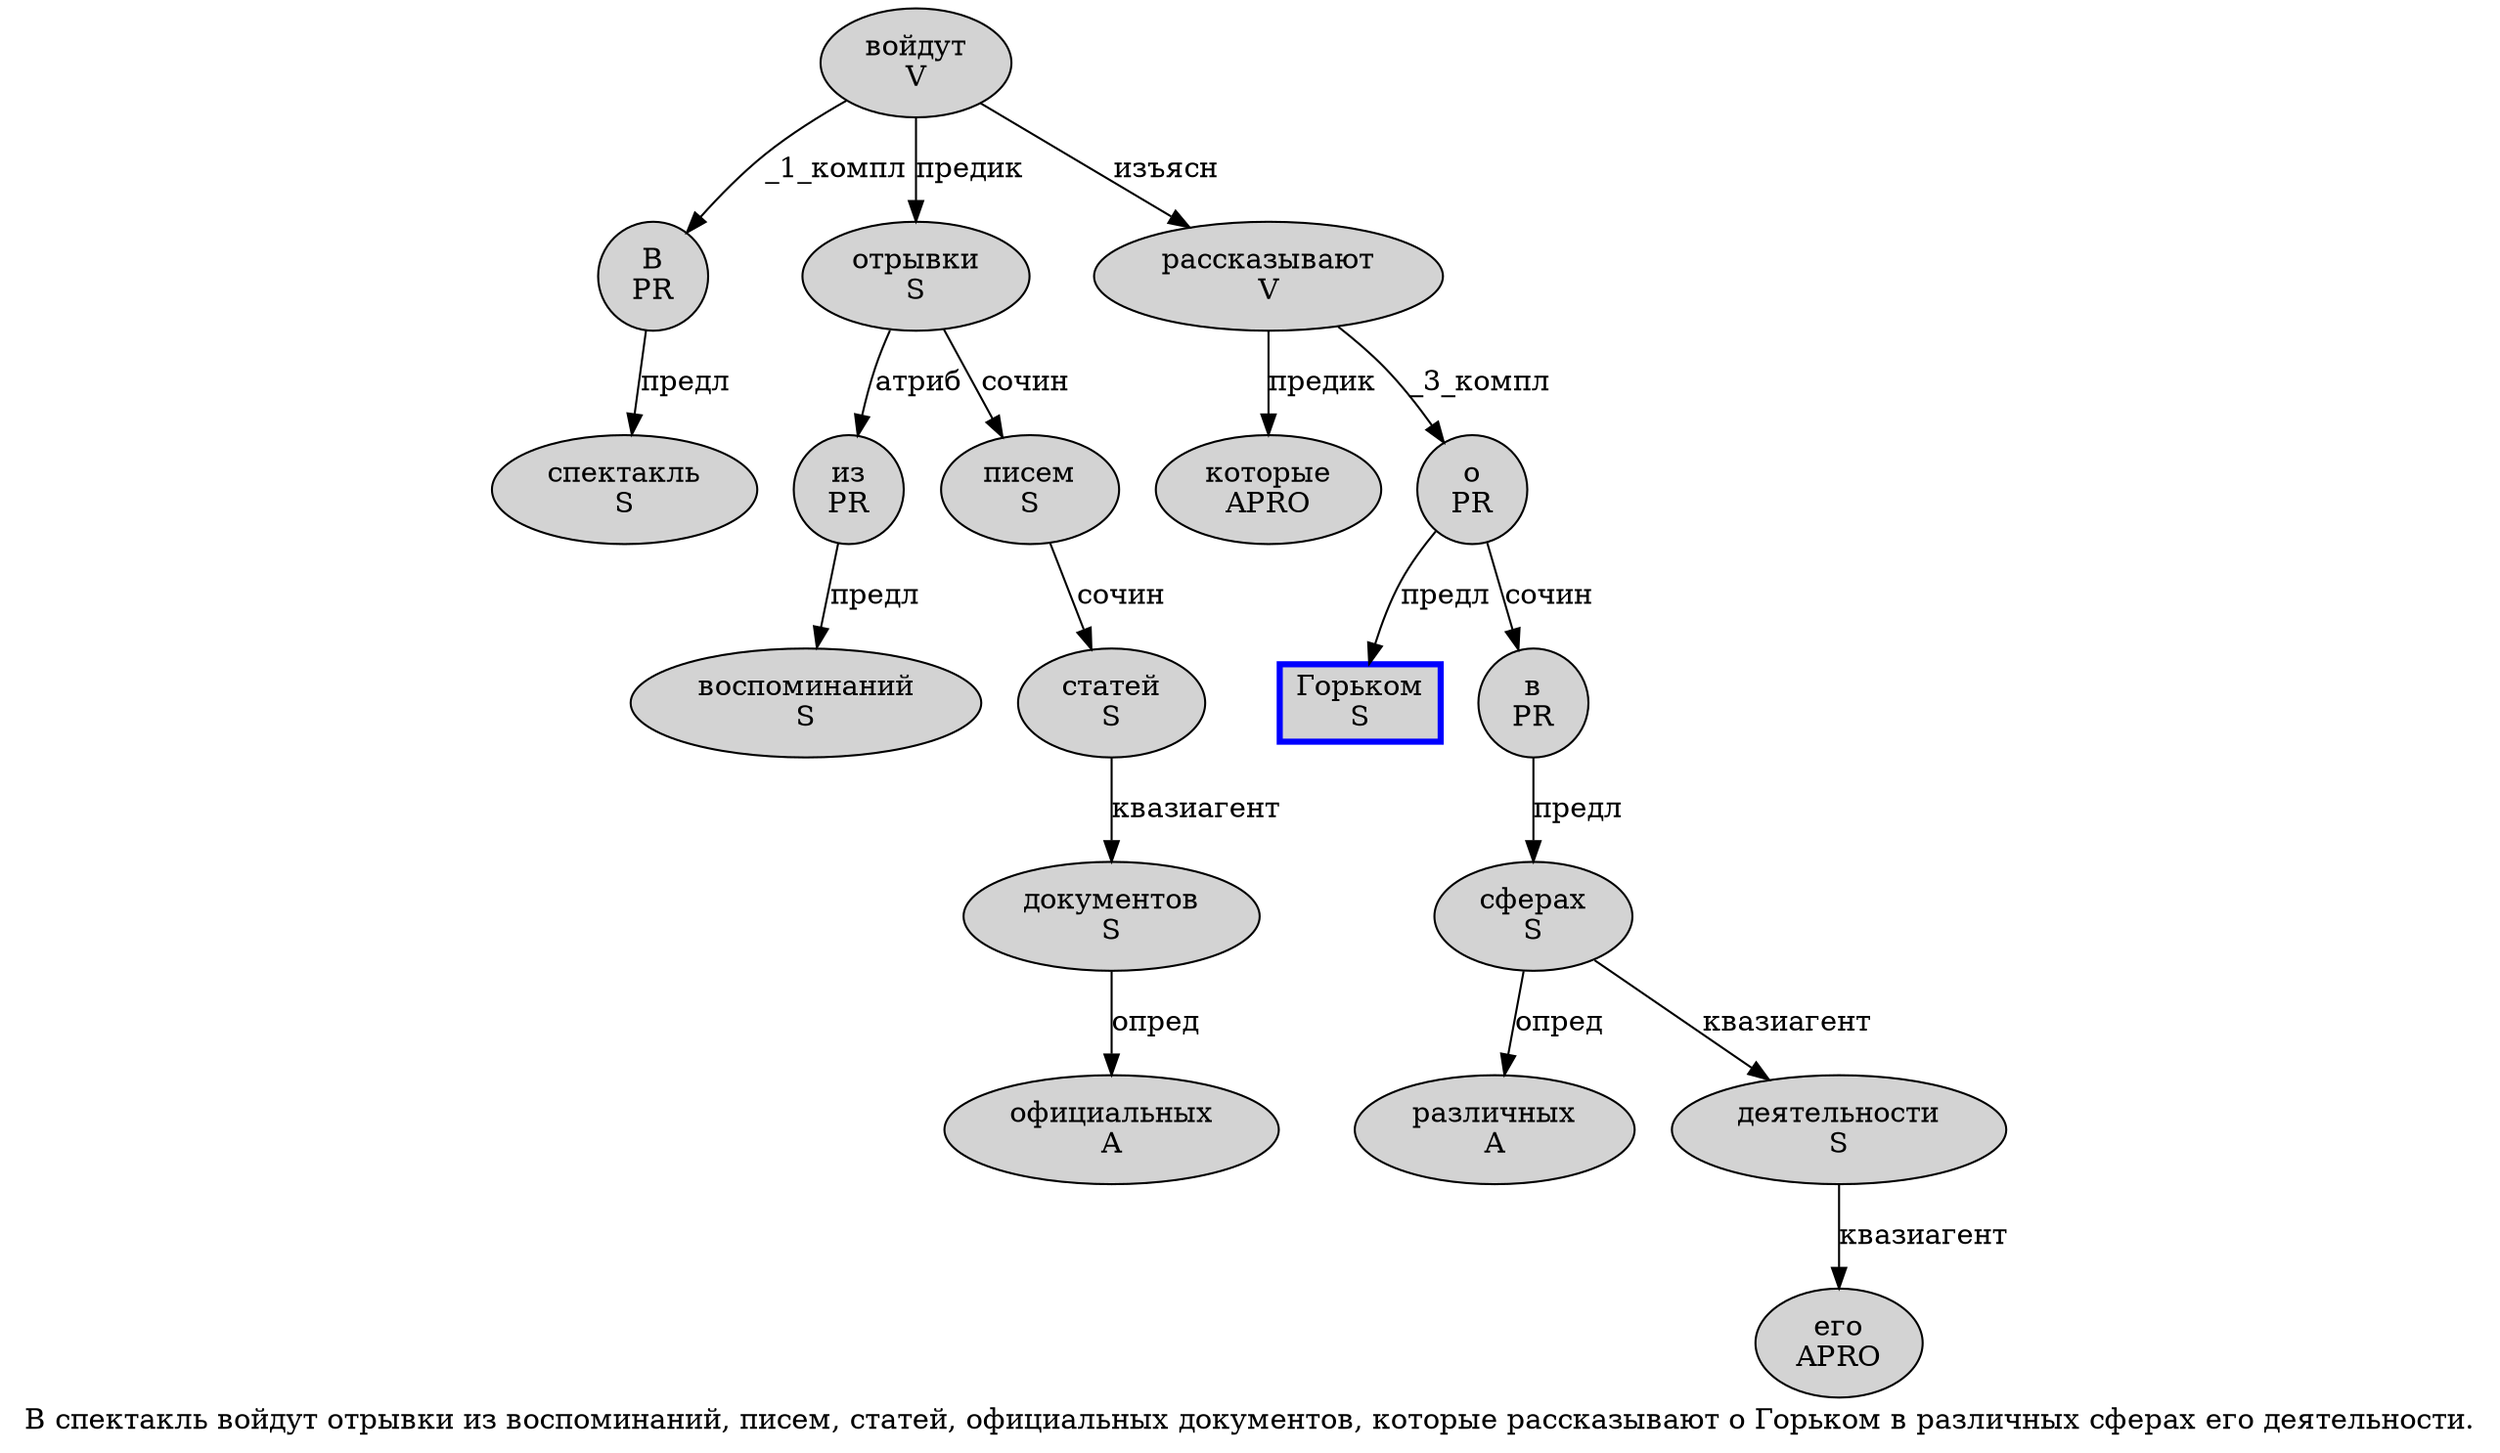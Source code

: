 digraph SENTENCE_149 {
	graph [label="В спектакль войдут отрывки из воспоминаний, писем, статей, официальных документов, которые рассказывают о Горьком в различных сферах его деятельности."]
	node [style=filled]
		0 [label="В
PR" color="" fillcolor=lightgray penwidth=1 shape=ellipse]
		1 [label="спектакль
S" color="" fillcolor=lightgray penwidth=1 shape=ellipse]
		2 [label="войдут
V" color="" fillcolor=lightgray penwidth=1 shape=ellipse]
		3 [label="отрывки
S" color="" fillcolor=lightgray penwidth=1 shape=ellipse]
		4 [label="из
PR" color="" fillcolor=lightgray penwidth=1 shape=ellipse]
		5 [label="воспоминаний
S" color="" fillcolor=lightgray penwidth=1 shape=ellipse]
		7 [label="писем
S" color="" fillcolor=lightgray penwidth=1 shape=ellipse]
		9 [label="статей
S" color="" fillcolor=lightgray penwidth=1 shape=ellipse]
		11 [label="официальных
A" color="" fillcolor=lightgray penwidth=1 shape=ellipse]
		12 [label="документов
S" color="" fillcolor=lightgray penwidth=1 shape=ellipse]
		14 [label="которые
APRO" color="" fillcolor=lightgray penwidth=1 shape=ellipse]
		15 [label="рассказывают
V" color="" fillcolor=lightgray penwidth=1 shape=ellipse]
		16 [label="о
PR" color="" fillcolor=lightgray penwidth=1 shape=ellipse]
		17 [label="Горьком
S" color=blue fillcolor=lightgray penwidth=3 shape=box]
		18 [label="в
PR" color="" fillcolor=lightgray penwidth=1 shape=ellipse]
		19 [label="различных
A" color="" fillcolor=lightgray penwidth=1 shape=ellipse]
		20 [label="сферах
S" color="" fillcolor=lightgray penwidth=1 shape=ellipse]
		21 [label="его
APRO" color="" fillcolor=lightgray penwidth=1 shape=ellipse]
		22 [label="деятельности
S" color="" fillcolor=lightgray penwidth=1 shape=ellipse]
			0 -> 1 [label="предл"]
			18 -> 20 [label="предл"]
			16 -> 17 [label="предл"]
			16 -> 18 [label="сочин"]
			12 -> 11 [label="опред"]
			22 -> 21 [label="квазиагент"]
			15 -> 14 [label="предик"]
			15 -> 16 [label="_3_компл"]
			20 -> 19 [label="опред"]
			20 -> 22 [label="квазиагент"]
			9 -> 12 [label="квазиагент"]
			2 -> 0 [label="_1_компл"]
			2 -> 3 [label="предик"]
			2 -> 15 [label="изъясн"]
			4 -> 5 [label="предл"]
			3 -> 4 [label="атриб"]
			3 -> 7 [label="сочин"]
			7 -> 9 [label="сочин"]
}